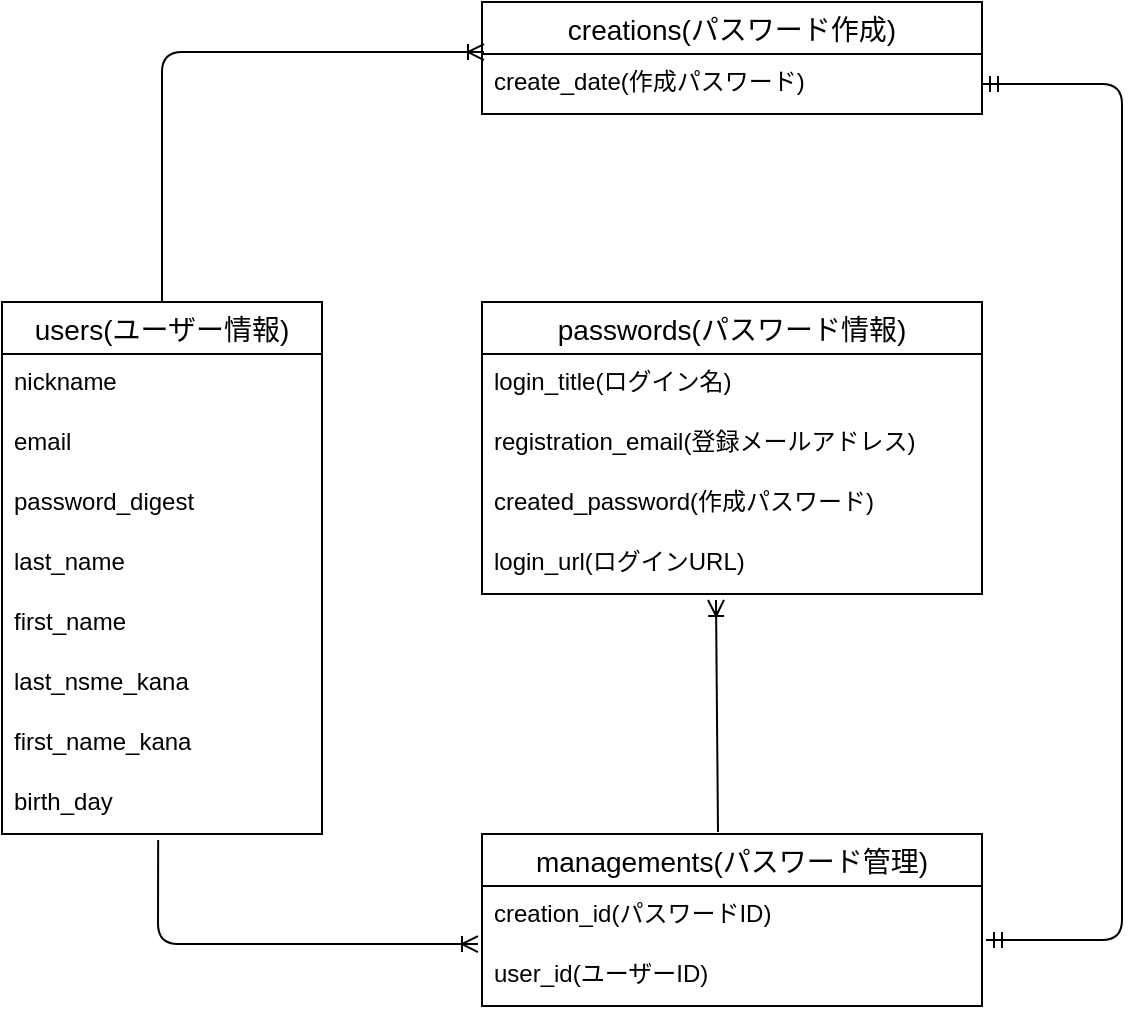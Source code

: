 <mxfile>
    <diagram id="jE-IpFmqeJgi9hrxDXYE" name="ページ1">
        <mxGraphModel dx="520" dy="309" grid="1" gridSize="10" guides="1" tooltips="1" connect="1" arrows="1" fold="1" page="1" pageScale="1" pageWidth="827" pageHeight="1169" math="0" shadow="0">
            <root>
                <mxCell id="0"/>
                <mxCell id="1" parent="0"/>
                <mxCell id="2" value="users(ユーザー情報)" style="swimlane;fontStyle=0;childLayout=stackLayout;horizontal=1;startSize=26;horizontalStack=0;resizeParent=1;resizeParentMax=0;resizeLast=0;collapsible=1;marginBottom=0;align=center;fontSize=14;" parent="1" vertex="1">
                    <mxGeometry x="200" y="200" width="160" height="266" as="geometry"/>
                </mxCell>
                <mxCell id="3" value="nickname" style="text;strokeColor=none;fillColor=none;spacingLeft=4;spacingRight=4;overflow=hidden;rotatable=0;points=[[0,0.5],[1,0.5]];portConstraint=eastwest;fontSize=12;" parent="2" vertex="1">
                    <mxGeometry y="26" width="160" height="30" as="geometry"/>
                </mxCell>
                <mxCell id="4" value="email" style="text;strokeColor=none;fillColor=none;spacingLeft=4;spacingRight=4;overflow=hidden;rotatable=0;points=[[0,0.5],[1,0.5]];portConstraint=eastwest;fontSize=12;" parent="2" vertex="1">
                    <mxGeometry y="56" width="160" height="30" as="geometry"/>
                </mxCell>
                <mxCell id="5" value="password_digest" style="text;strokeColor=none;fillColor=none;spacingLeft=4;spacingRight=4;overflow=hidden;rotatable=0;points=[[0,0.5],[1,0.5]];portConstraint=eastwest;fontSize=12;" parent="2" vertex="1">
                    <mxGeometry y="86" width="160" height="30" as="geometry"/>
                </mxCell>
                <mxCell id="6" value="last_name" style="text;strokeColor=none;fillColor=none;spacingLeft=4;spacingRight=4;overflow=hidden;rotatable=0;points=[[0,0.5],[1,0.5]];portConstraint=eastwest;fontSize=12;" parent="2" vertex="1">
                    <mxGeometry y="116" width="160" height="30" as="geometry"/>
                </mxCell>
                <mxCell id="7" value="first_name" style="text;strokeColor=none;fillColor=none;spacingLeft=4;spacingRight=4;overflow=hidden;rotatable=0;points=[[0,0.5],[1,0.5]];portConstraint=eastwest;fontSize=12;" parent="2" vertex="1">
                    <mxGeometry y="146" width="160" height="30" as="geometry"/>
                </mxCell>
                <mxCell id="8" value="last_nsme_kana" style="text;strokeColor=none;fillColor=none;spacingLeft=4;spacingRight=4;overflow=hidden;rotatable=0;points=[[0,0.5],[1,0.5]];portConstraint=eastwest;fontSize=12;" parent="2" vertex="1">
                    <mxGeometry y="176" width="160" height="30" as="geometry"/>
                </mxCell>
                <mxCell id="9" value="first_name_kana" style="text;strokeColor=none;fillColor=none;spacingLeft=4;spacingRight=4;overflow=hidden;rotatable=0;points=[[0,0.5],[1,0.5]];portConstraint=eastwest;fontSize=12;" parent="2" vertex="1">
                    <mxGeometry y="206" width="160" height="30" as="geometry"/>
                </mxCell>
                <mxCell id="10" value="birth_day" style="text;strokeColor=none;fillColor=none;spacingLeft=4;spacingRight=4;overflow=hidden;rotatable=0;points=[[0,0.5],[1,0.5]];portConstraint=eastwest;fontSize=12;" parent="2" vertex="1">
                    <mxGeometry y="236" width="160" height="30" as="geometry"/>
                </mxCell>
                <mxCell id="12" value="passwords(パスワード情報)" style="swimlane;fontStyle=0;childLayout=stackLayout;horizontal=1;startSize=26;horizontalStack=0;resizeParent=1;resizeParentMax=0;resizeLast=0;collapsible=1;marginBottom=0;align=center;fontSize=14;" parent="1" vertex="1">
                    <mxGeometry x="440" y="200" width="250" height="146" as="geometry"/>
                </mxCell>
                <mxCell id="13" value="login_title(ログイン名)" style="text;strokeColor=none;fillColor=none;spacingLeft=4;spacingRight=4;overflow=hidden;rotatable=0;points=[[0,0.5],[1,0.5]];portConstraint=eastwest;fontSize=12;" parent="12" vertex="1">
                    <mxGeometry y="26" width="250" height="30" as="geometry"/>
                </mxCell>
                <mxCell id="14" value="registration_email(登録メールアドレス)" style="text;strokeColor=none;fillColor=none;spacingLeft=4;spacingRight=4;overflow=hidden;rotatable=0;points=[[0,0.5],[1,0.5]];portConstraint=eastwest;fontSize=12;" parent="12" vertex="1">
                    <mxGeometry y="56" width="250" height="30" as="geometry"/>
                </mxCell>
                <mxCell id="15" value="created_password(作成パスワード)" style="text;strokeColor=none;fillColor=none;spacingLeft=4;spacingRight=4;overflow=hidden;rotatable=0;points=[[0,0.5],[1,0.5]];portConstraint=eastwest;fontSize=12;" parent="12" vertex="1">
                    <mxGeometry y="86" width="250" height="30" as="geometry"/>
                </mxCell>
                <mxCell id="16" value="login_url(ログインURL)" style="text;strokeColor=none;fillColor=none;spacingLeft=4;spacingRight=4;overflow=hidden;rotatable=0;points=[[0,0.5],[1,0.5]];portConstraint=eastwest;fontSize=12;" parent="12" vertex="1">
                    <mxGeometry y="116" width="250" height="30" as="geometry"/>
                </mxCell>
                <mxCell id="21" value="" style="fontSize=12;html=1;endArrow=ERoneToMany;entryX=-0.008;entryY=-0.033;entryDx=0;entryDy=0;entryPerimeter=0;exitX=0.488;exitY=1.1;exitDx=0;exitDy=0;exitPerimeter=0;" parent="1" source="10" target="25" edge="1">
                    <mxGeometry width="100" height="100" relative="1" as="geometry">
                        <mxPoint x="160" y="520" as="sourcePoint"/>
                        <mxPoint x="300" y="180" as="targetPoint"/>
                        <Array as="points">
                            <mxPoint x="278" y="521"/>
                        </Array>
                    </mxGeometry>
                </mxCell>
                <mxCell id="23" value="managements(パスワード管理)" style="swimlane;fontStyle=0;childLayout=stackLayout;horizontal=1;startSize=26;horizontalStack=0;resizeParent=1;resizeParentMax=0;resizeLast=0;collapsible=1;marginBottom=0;align=center;fontSize=14;" parent="1" vertex="1">
                    <mxGeometry x="440" y="466" width="250" height="86" as="geometry"/>
                </mxCell>
                <mxCell id="24" value="creation_id(パスワードID)" style="text;strokeColor=none;fillColor=none;spacingLeft=4;spacingRight=4;overflow=hidden;rotatable=0;points=[[0,0.5],[1,0.5]];portConstraint=eastwest;fontSize=12;" parent="23" vertex="1">
                    <mxGeometry y="26" width="250" height="30" as="geometry"/>
                </mxCell>
                <mxCell id="25" value="user_id(ユーザーID)" style="text;strokeColor=none;fillColor=none;spacingLeft=4;spacingRight=4;overflow=hidden;rotatable=0;points=[[0,0.5],[1,0.5]];portConstraint=eastwest;fontSize=12;" parent="23" vertex="1">
                    <mxGeometry y="56" width="250" height="30" as="geometry"/>
                </mxCell>
                <mxCell id="28" value="" style="fontSize=12;html=1;endArrow=ERoneToMany;exitX=0.472;exitY=-0.012;exitDx=0;exitDy=0;exitPerimeter=0;entryX=0.468;entryY=1.1;entryDx=0;entryDy=0;entryPerimeter=0;" parent="1" source="23" target="16" edge="1">
                    <mxGeometry width="100" height="100" relative="1" as="geometry">
                        <mxPoint x="350" y="420" as="sourcePoint"/>
                        <mxPoint x="450" y="320" as="targetPoint"/>
                    </mxGeometry>
                </mxCell>
                <mxCell id="29" value="creations(パスワード作成)" style="swimlane;fontStyle=0;childLayout=stackLayout;horizontal=1;startSize=26;horizontalStack=0;resizeParent=1;resizeParentMax=0;resizeLast=0;collapsible=1;marginBottom=0;align=center;fontSize=14;" vertex="1" parent="1">
                    <mxGeometry x="440" y="50" width="250" height="56" as="geometry"/>
                </mxCell>
                <mxCell id="30" value="create_date(作成パスワード)" style="text;strokeColor=none;fillColor=none;spacingLeft=4;spacingRight=4;overflow=hidden;rotatable=0;points=[[0,0.5],[1,0.5]];portConstraint=eastwest;fontSize=12;" vertex="1" parent="29">
                    <mxGeometry y="26" width="250" height="30" as="geometry"/>
                </mxCell>
                <mxCell id="34" value="" style="fontSize=12;html=1;endArrow=ERoneToMany;entryX=0.004;entryY=-0.033;entryDx=0;entryDy=0;entryPerimeter=0;" edge="1" parent="1" target="30">
                    <mxGeometry width="100" height="100" relative="1" as="geometry">
                        <mxPoint x="280" y="200" as="sourcePoint"/>
                        <mxPoint x="440" y="81" as="targetPoint"/>
                        <Array as="points">
                            <mxPoint x="280" y="75"/>
                        </Array>
                    </mxGeometry>
                </mxCell>
                <mxCell id="37" value="" style="fontSize=12;html=1;endArrow=ERmandOne;startArrow=ERmandOne;exitX=1.008;exitY=0.9;exitDx=0;exitDy=0;exitPerimeter=0;entryX=1;entryY=0.5;entryDx=0;entryDy=0;" edge="1" parent="1" source="24" target="30">
                    <mxGeometry width="100" height="100" relative="1" as="geometry">
                        <mxPoint x="700" y="520" as="sourcePoint"/>
                        <mxPoint x="790" y="519" as="targetPoint"/>
                        <Array as="points">
                            <mxPoint x="760" y="519"/>
                            <mxPoint x="760" y="300"/>
                            <mxPoint x="760" y="91"/>
                        </Array>
                    </mxGeometry>
                </mxCell>
            </root>
        </mxGraphModel>
    </diagram>
</mxfile>